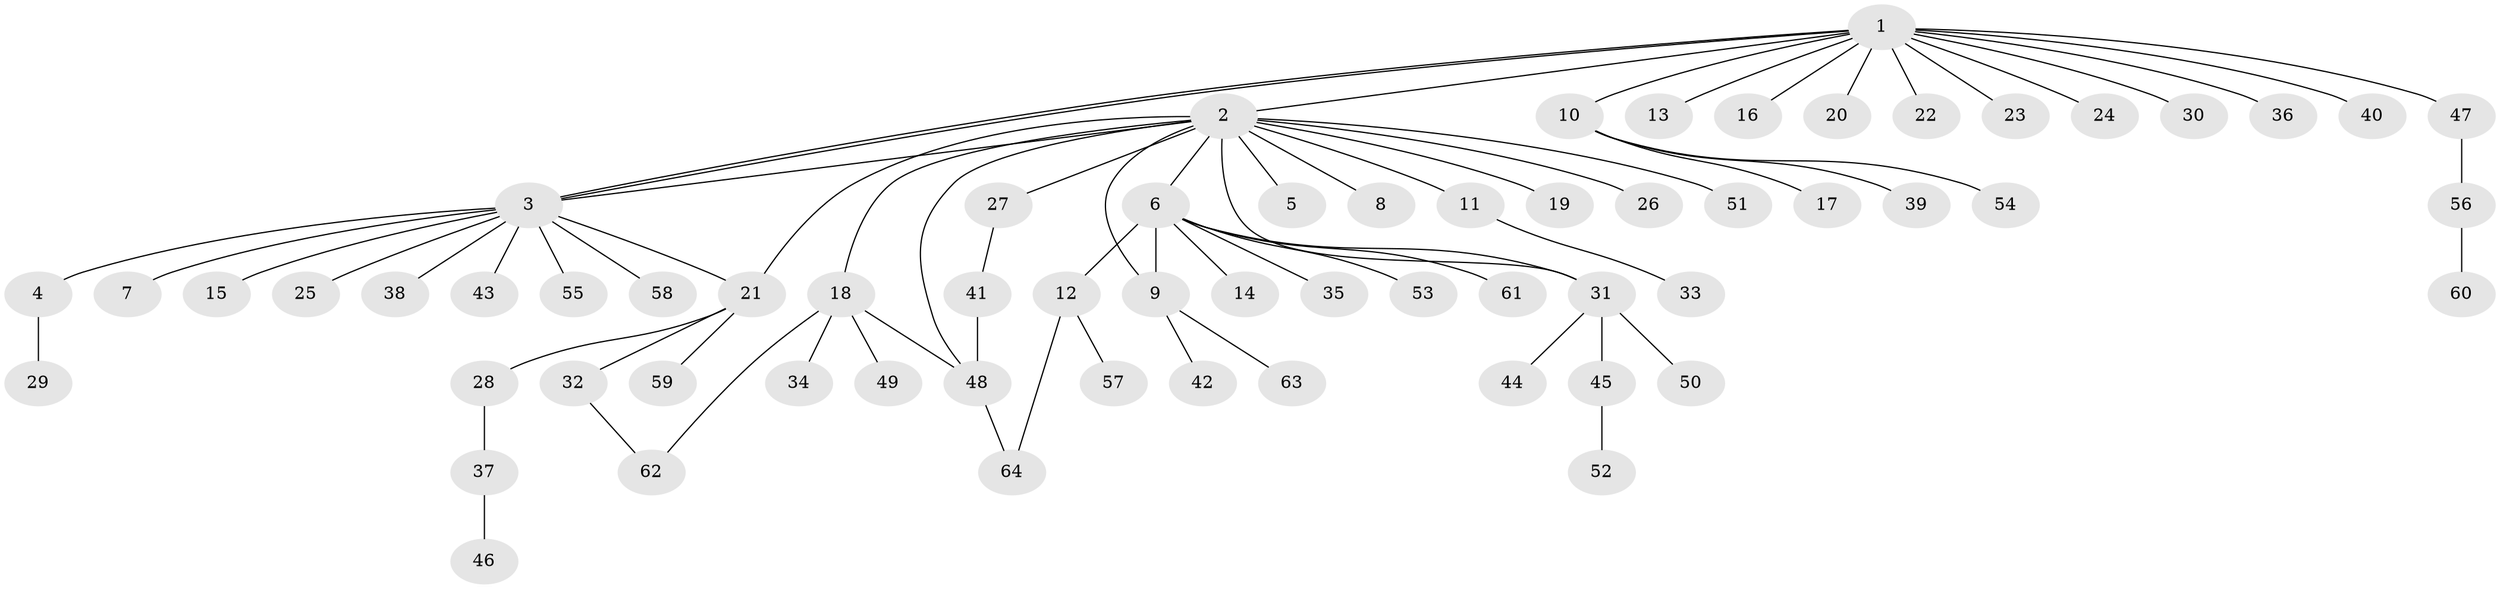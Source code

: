 // coarse degree distribution, {8: 0.03125, 1: 0.875, 10: 0.03125, 16: 0.03125, 2: 0.03125}
// Generated by graph-tools (version 1.1) at 2025/50/03/04/25 21:50:18]
// undirected, 64 vertices, 72 edges
graph export_dot {
graph [start="1"]
  node [color=gray90,style=filled];
  1;
  2;
  3;
  4;
  5;
  6;
  7;
  8;
  9;
  10;
  11;
  12;
  13;
  14;
  15;
  16;
  17;
  18;
  19;
  20;
  21;
  22;
  23;
  24;
  25;
  26;
  27;
  28;
  29;
  30;
  31;
  32;
  33;
  34;
  35;
  36;
  37;
  38;
  39;
  40;
  41;
  42;
  43;
  44;
  45;
  46;
  47;
  48;
  49;
  50;
  51;
  52;
  53;
  54;
  55;
  56;
  57;
  58;
  59;
  60;
  61;
  62;
  63;
  64;
  1 -- 2;
  1 -- 3;
  1 -- 3;
  1 -- 10;
  1 -- 13;
  1 -- 16;
  1 -- 20;
  1 -- 22;
  1 -- 23;
  1 -- 24;
  1 -- 30;
  1 -- 36;
  1 -- 40;
  1 -- 47;
  2 -- 3;
  2 -- 5;
  2 -- 6;
  2 -- 8;
  2 -- 9;
  2 -- 11;
  2 -- 18;
  2 -- 19;
  2 -- 21;
  2 -- 26;
  2 -- 27;
  2 -- 31;
  2 -- 48;
  2 -- 51;
  3 -- 4;
  3 -- 7;
  3 -- 15;
  3 -- 21;
  3 -- 25;
  3 -- 38;
  3 -- 43;
  3 -- 55;
  3 -- 58;
  4 -- 29;
  6 -- 9;
  6 -- 12;
  6 -- 14;
  6 -- 31;
  6 -- 35;
  6 -- 53;
  6 -- 61;
  9 -- 42;
  9 -- 63;
  10 -- 17;
  10 -- 39;
  10 -- 54;
  11 -- 33;
  12 -- 57;
  12 -- 64;
  18 -- 34;
  18 -- 48;
  18 -- 49;
  18 -- 62;
  21 -- 28;
  21 -- 32;
  21 -- 59;
  27 -- 41;
  28 -- 37;
  31 -- 44;
  31 -- 45;
  31 -- 50;
  32 -- 62;
  37 -- 46;
  41 -- 48;
  45 -- 52;
  47 -- 56;
  48 -- 64;
  56 -- 60;
}
